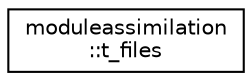 digraph "Graphical Class Hierarchy"
{
 // LATEX_PDF_SIZE
  edge [fontname="Helvetica",fontsize="10",labelfontname="Helvetica",labelfontsize="10"];
  node [fontname="Helvetica",fontsize="10",shape=record];
  rankdir="LR";
  Node0 [label="moduleassimilation\l::t_files",height=0.2,width=0.4,color="black", fillcolor="white", style="filled",URL="$structmoduleassimilation_1_1t__files.html",tooltip=" "];
}
